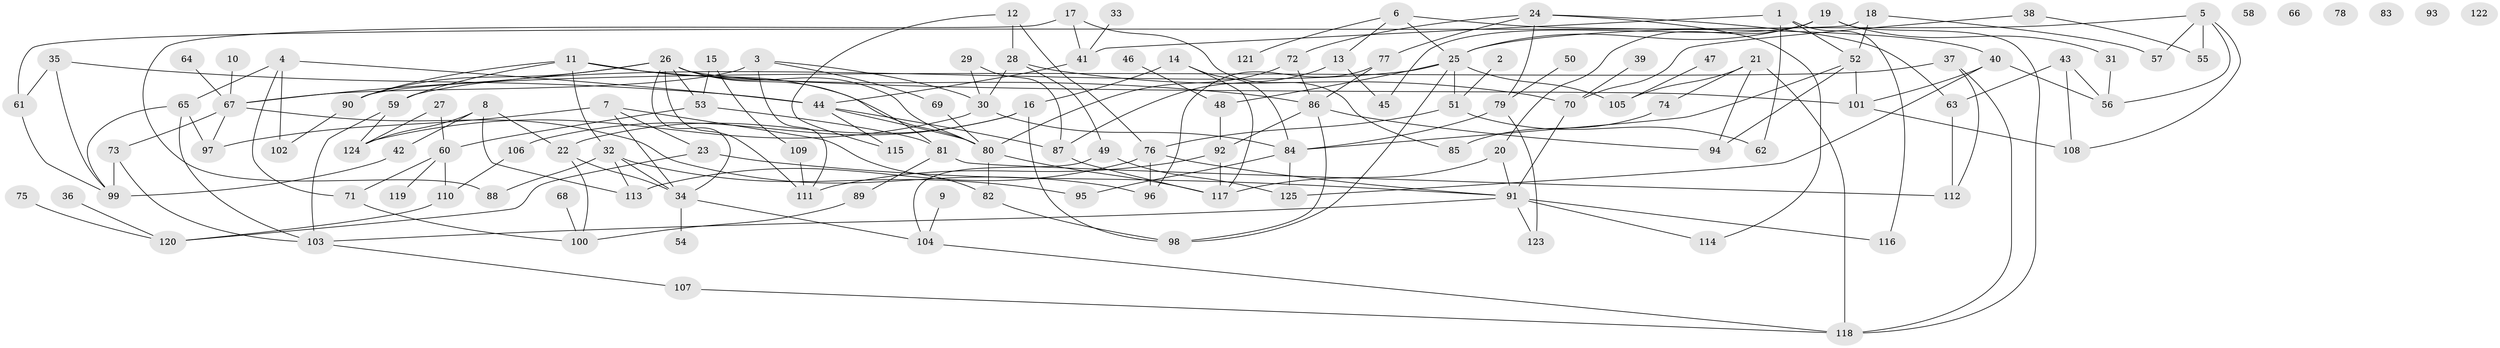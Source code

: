 // Generated by graph-tools (version 1.1) at 2025/00/03/09/25 03:00:53]
// undirected, 125 vertices, 197 edges
graph export_dot {
graph [start="1"]
  node [color=gray90,style=filled];
  1;
  2;
  3;
  4;
  5;
  6;
  7;
  8;
  9;
  10;
  11;
  12;
  13;
  14;
  15;
  16;
  17;
  18;
  19;
  20;
  21;
  22;
  23;
  24;
  25;
  26;
  27;
  28;
  29;
  30;
  31;
  32;
  33;
  34;
  35;
  36;
  37;
  38;
  39;
  40;
  41;
  42;
  43;
  44;
  45;
  46;
  47;
  48;
  49;
  50;
  51;
  52;
  53;
  54;
  55;
  56;
  57;
  58;
  59;
  60;
  61;
  62;
  63;
  64;
  65;
  66;
  67;
  68;
  69;
  70;
  71;
  72;
  73;
  74;
  75;
  76;
  77;
  78;
  79;
  80;
  81;
  82;
  83;
  84;
  85;
  86;
  87;
  88;
  89;
  90;
  91;
  92;
  93;
  94;
  95;
  96;
  97;
  98;
  99;
  100;
  101;
  102;
  103;
  104;
  105;
  106;
  107;
  108;
  109;
  110;
  111;
  112;
  113;
  114;
  115;
  116;
  117;
  118;
  119;
  120;
  121;
  122;
  123;
  124;
  125;
  1 -- 41;
  1 -- 52;
  1 -- 62;
  1 -- 116;
  2 -- 51;
  3 -- 30;
  3 -- 67;
  3 -- 69;
  3 -- 111;
  4 -- 44;
  4 -- 65;
  4 -- 71;
  4 -- 102;
  5 -- 25;
  5 -- 55;
  5 -- 56;
  5 -- 57;
  5 -- 108;
  6 -- 13;
  6 -- 25;
  6 -- 40;
  6 -- 121;
  7 -- 23;
  7 -- 34;
  7 -- 82;
  7 -- 97;
  8 -- 22;
  8 -- 42;
  8 -- 113;
  8 -- 124;
  9 -- 104;
  10 -- 67;
  11 -- 32;
  11 -- 59;
  11 -- 80;
  11 -- 86;
  11 -- 90;
  12 -- 28;
  12 -- 76;
  12 -- 115;
  13 -- 45;
  13 -- 87;
  14 -- 16;
  14 -- 84;
  14 -- 117;
  15 -- 53;
  15 -- 109;
  16 -- 22;
  16 -- 98;
  16 -- 106;
  17 -- 41;
  17 -- 85;
  17 -- 88;
  18 -- 52;
  18 -- 57;
  18 -- 61;
  19 -- 20;
  19 -- 25;
  19 -- 31;
  19 -- 45;
  19 -- 118;
  20 -- 91;
  20 -- 117;
  21 -- 74;
  21 -- 94;
  21 -- 105;
  21 -- 118;
  22 -- 34;
  22 -- 100;
  23 -- 91;
  23 -- 120;
  24 -- 63;
  24 -- 72;
  24 -- 77;
  24 -- 79;
  24 -- 114;
  25 -- 48;
  25 -- 51;
  25 -- 59;
  25 -- 98;
  25 -- 105;
  26 -- 34;
  26 -- 53;
  26 -- 67;
  26 -- 80;
  26 -- 81;
  26 -- 90;
  26 -- 101;
  26 -- 111;
  27 -- 60;
  27 -- 124;
  28 -- 30;
  28 -- 49;
  28 -- 70;
  29 -- 30;
  29 -- 87;
  30 -- 84;
  30 -- 124;
  31 -- 56;
  32 -- 34;
  32 -- 88;
  32 -- 95;
  32 -- 113;
  33 -- 41;
  34 -- 54;
  34 -- 104;
  35 -- 44;
  35 -- 61;
  35 -- 99;
  36 -- 120;
  37 -- 90;
  37 -- 112;
  37 -- 118;
  38 -- 55;
  38 -- 70;
  39 -- 70;
  40 -- 56;
  40 -- 101;
  40 -- 125;
  41 -- 44;
  42 -- 99;
  43 -- 56;
  43 -- 63;
  43 -- 108;
  44 -- 80;
  44 -- 87;
  44 -- 115;
  46 -- 48;
  47 -- 105;
  48 -- 92;
  49 -- 104;
  49 -- 125;
  50 -- 79;
  51 -- 62;
  51 -- 76;
  52 -- 84;
  52 -- 94;
  52 -- 101;
  53 -- 60;
  53 -- 81;
  59 -- 103;
  59 -- 124;
  60 -- 71;
  60 -- 110;
  60 -- 119;
  61 -- 99;
  63 -- 112;
  64 -- 67;
  65 -- 97;
  65 -- 99;
  65 -- 103;
  67 -- 73;
  67 -- 96;
  67 -- 97;
  68 -- 100;
  69 -- 80;
  70 -- 91;
  71 -- 100;
  72 -- 80;
  72 -- 86;
  73 -- 99;
  73 -- 103;
  74 -- 85;
  75 -- 120;
  76 -- 91;
  76 -- 96;
  76 -- 113;
  77 -- 86;
  77 -- 96;
  79 -- 84;
  79 -- 123;
  80 -- 82;
  80 -- 117;
  81 -- 89;
  81 -- 112;
  82 -- 98;
  84 -- 95;
  84 -- 125;
  86 -- 92;
  86 -- 94;
  86 -- 98;
  87 -- 117;
  89 -- 100;
  90 -- 102;
  91 -- 103;
  91 -- 114;
  91 -- 116;
  91 -- 123;
  92 -- 111;
  92 -- 117;
  101 -- 108;
  103 -- 107;
  104 -- 118;
  106 -- 110;
  107 -- 118;
  109 -- 111;
  110 -- 120;
}

